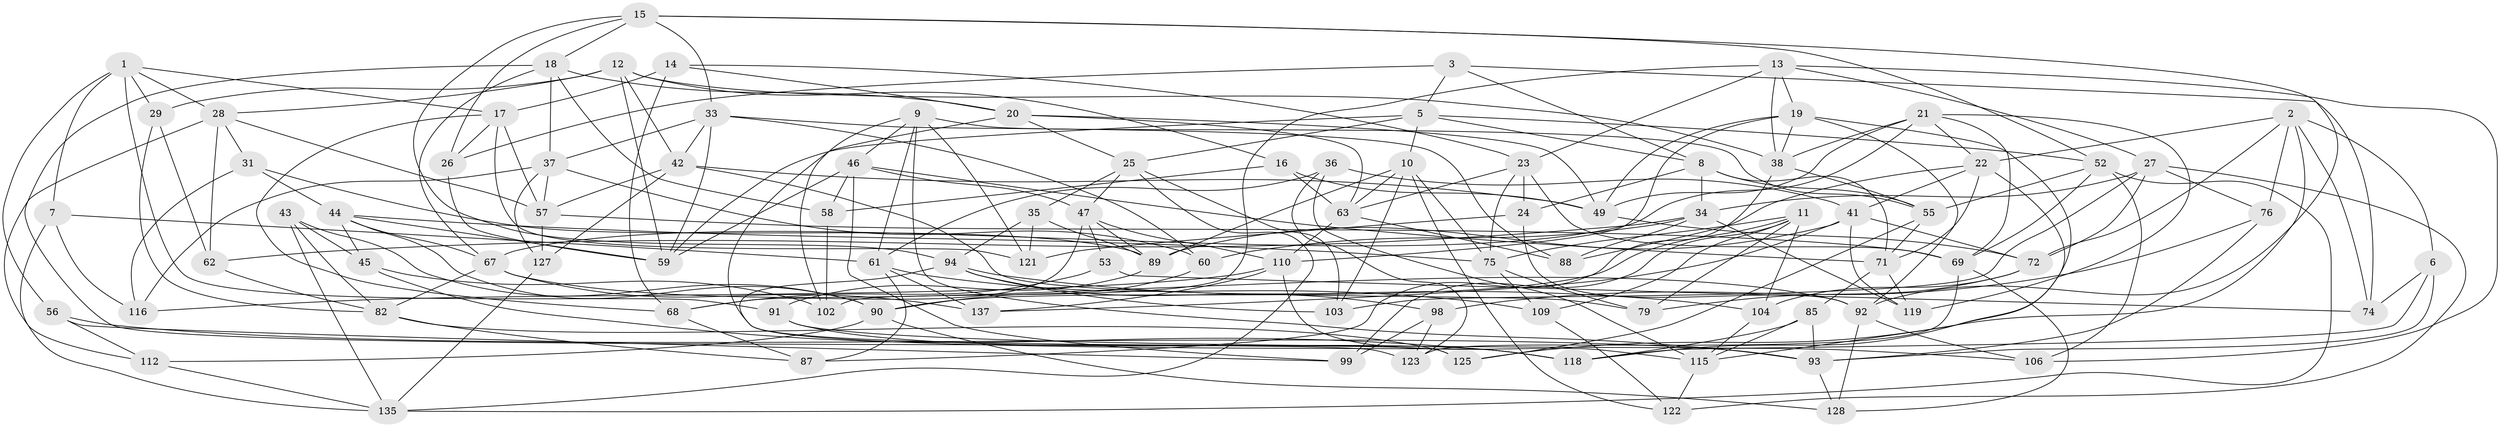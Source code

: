// Generated by graph-tools (version 1.1) at 2025/24/03/03/25 07:24:24]
// undirected, 94 vertices, 239 edges
graph export_dot {
graph [start="1"]
  node [color=gray90,style=filled];
  1 [super="+4"];
  2 [super="+78"];
  3;
  5 [super="+54"];
  6;
  7;
  8 [super="+30"];
  9 [super="+96"];
  10 [super="+39"];
  11 [super="+48"];
  12 [super="+138"];
  13 [super="+66"];
  14;
  15 [super="+84"];
  16;
  17 [super="+77"];
  18 [super="+81"];
  19 [super="+142"];
  20 [super="+32"];
  21 [super="+126"];
  22 [super="+70"];
  23 [super="+146"];
  24;
  25 [super="+64"];
  26;
  27 [super="+40"];
  28 [super="+117"];
  29;
  31;
  33 [super="+73"];
  34 [super="+141"];
  35;
  36;
  37 [super="+101"];
  38 [super="+111"];
  41 [super="+113"];
  42 [super="+108"];
  43;
  44 [super="+50"];
  45;
  46 [super="+51"];
  47 [super="+124"];
  49 [super="+129"];
  52 [super="+80"];
  53;
  55 [super="+143"];
  56;
  57 [super="+134"];
  58;
  59 [super="+120"];
  60;
  61 [super="+139"];
  62;
  63 [super="+65"];
  67 [super="+114"];
  68 [super="+107"];
  69 [super="+86"];
  71 [super="+83"];
  72 [super="+144"];
  74;
  75 [super="+97"];
  76;
  79;
  82 [super="+145"];
  85;
  87;
  88;
  89 [super="+130"];
  90 [super="+105"];
  91;
  92 [super="+100"];
  93 [super="+95"];
  94 [super="+131"];
  98;
  99;
  102;
  103;
  104;
  106;
  109;
  110 [super="+132"];
  112;
  115 [super="+136"];
  116;
  118 [super="+133"];
  119;
  121;
  122;
  123;
  125;
  127;
  128;
  135 [super="+140"];
  137;
  1 -- 17;
  1 -- 91;
  1 -- 7;
  1 -- 56;
  1 -- 28;
  1 -- 29;
  2 -- 22;
  2 -- 6;
  2 -- 76;
  2 -- 125;
  2 -- 74;
  2 -- 72;
  3 -- 8;
  3 -- 26;
  3 -- 74;
  3 -- 5;
  5 -- 25;
  5 -- 52;
  5 -- 8;
  5 -- 10;
  5 -- 59;
  6 -- 74;
  6 -- 93;
  6 -- 118;
  7 -- 135;
  7 -- 116;
  7 -- 61;
  8 -- 34;
  8 -- 24;
  8 -- 55;
  8 -- 71;
  9 -- 121;
  9 -- 46;
  9 -- 93;
  9 -- 61;
  9 -- 102;
  9 -- 55;
  10 -- 122;
  10 -- 103;
  10 -- 63;
  10 -- 89;
  10 -- 75;
  11 -- 79;
  11 -- 109;
  11 -- 99;
  11 -- 104;
  11 -- 90;
  11 -- 75;
  12 -- 16;
  12 -- 38;
  12 -- 59;
  12 -- 28;
  12 -- 42;
  12 -- 29;
  13 -- 102;
  13 -- 27;
  13 -- 106;
  13 -- 38;
  13 -- 23;
  13 -- 19;
  14 -- 20;
  14 -- 23;
  14 -- 68;
  14 -- 17;
  15 -- 94;
  15 -- 26;
  15 -- 52;
  15 -- 18;
  15 -- 33;
  15 -- 92;
  16 -- 49;
  16 -- 58;
  16 -- 63;
  17 -- 121;
  17 -- 26;
  17 -- 57;
  17 -- 68;
  18 -- 67;
  18 -- 58;
  18 -- 123;
  18 -- 20;
  18 -- 37;
  19 -- 38;
  19 -- 49;
  19 -- 118;
  19 -- 92;
  19 -- 110;
  20 -- 118;
  20 -- 49;
  20 -- 25;
  20 -- 63;
  21 -- 69;
  21 -- 49;
  21 -- 22;
  21 -- 119;
  21 -- 67;
  21 -- 38;
  22 -- 88;
  22 -- 41;
  22 -- 115;
  22 -- 71;
  23 -- 24;
  23 -- 69;
  23 -- 75;
  23 -- 63;
  24 -- 121;
  24 -- 92;
  25 -- 35;
  25 -- 103;
  25 -- 47;
  25 -- 135;
  26 -- 59;
  27 -- 76;
  27 -- 103;
  27 -- 72;
  27 -- 34;
  27 -- 122;
  28 -- 62;
  28 -- 112;
  28 -- 31;
  28 -- 57;
  29 -- 82;
  29 -- 62;
  31 -- 89;
  31 -- 116;
  31 -- 44;
  33 -- 59;
  33 -- 60;
  33 -- 37;
  33 -- 88;
  33 -- 42;
  34 -- 62;
  34 -- 88;
  34 -- 60;
  34 -- 119;
  35 -- 121;
  35 -- 94;
  35 -- 89;
  36 -- 41;
  36 -- 123;
  36 -- 115;
  36 -- 61;
  37 -- 60;
  37 -- 57;
  37 -- 116;
  37 -- 127;
  38 -- 87;
  38 -- 55;
  41 -- 72;
  41 -- 89;
  41 -- 137;
  41 -- 119;
  42 -- 79;
  42 -- 127;
  42 -- 49;
  42 -- 57;
  43 -- 45;
  43 -- 135;
  43 -- 90;
  43 -- 82;
  44 -- 45;
  44 -- 67;
  44 -- 59;
  44 -- 90;
  44 -- 75;
  45 -- 102;
  45 -- 118;
  46 -- 99;
  46 -- 58;
  46 -- 59;
  46 -- 47;
  46 -- 71;
  47 -- 68;
  47 -- 110;
  47 -- 89;
  47 -- 53;
  49 -- 72;
  52 -- 69;
  52 -- 135;
  52 -- 106;
  52 -- 55;
  53 -- 74;
  53 -- 68 [weight=2];
  55 -- 125;
  55 -- 71;
  56 -- 112;
  56 -- 99;
  56 -- 93;
  57 -- 69;
  57 -- 127;
  58 -- 102;
  60 -- 90;
  61 -- 109;
  61 -- 137;
  61 -- 87;
  62 -- 82;
  63 -- 88;
  63 -- 110;
  67 -- 92;
  67 -- 137;
  67 -- 82;
  68 -- 87;
  69 -- 123;
  69 -- 128;
  71 -- 85;
  71 -- 119;
  72 -- 104;
  72 -- 79;
  75 -- 109;
  75 -- 79;
  76 -- 98;
  76 -- 93;
  82 -- 125;
  82 -- 87;
  85 -- 118;
  85 -- 93;
  85 -- 115;
  89 -- 91;
  90 -- 112;
  90 -- 128;
  91 -- 106;
  91 -- 118;
  92 -- 106;
  92 -- 128;
  93 -- 128;
  94 -- 125;
  94 -- 104;
  94 -- 98;
  94 -- 103;
  98 -- 99;
  98 -- 123;
  104 -- 115;
  109 -- 122;
  110 -- 137;
  110 -- 116;
  110 -- 115;
  112 -- 135;
  115 -- 122;
  127 -- 135;
}
